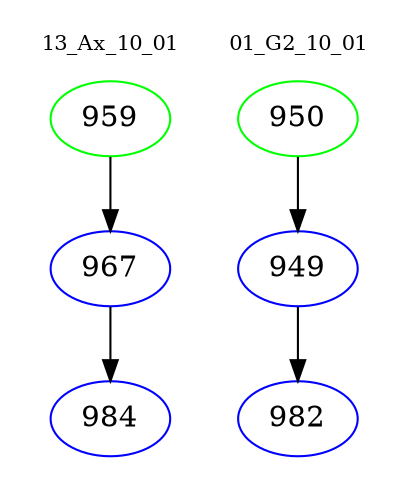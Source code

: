 digraph{
subgraph cluster_0 {
color = white
label = "13_Ax_10_01";
fontsize=10;
T0_959 [label="959", color="green"]
T0_959 -> T0_967 [color="black"]
T0_967 [label="967", color="blue"]
T0_967 -> T0_984 [color="black"]
T0_984 [label="984", color="blue"]
}
subgraph cluster_1 {
color = white
label = "01_G2_10_01";
fontsize=10;
T1_950 [label="950", color="green"]
T1_950 -> T1_949 [color="black"]
T1_949 [label="949", color="blue"]
T1_949 -> T1_982 [color="black"]
T1_982 [label="982", color="blue"]
}
}
